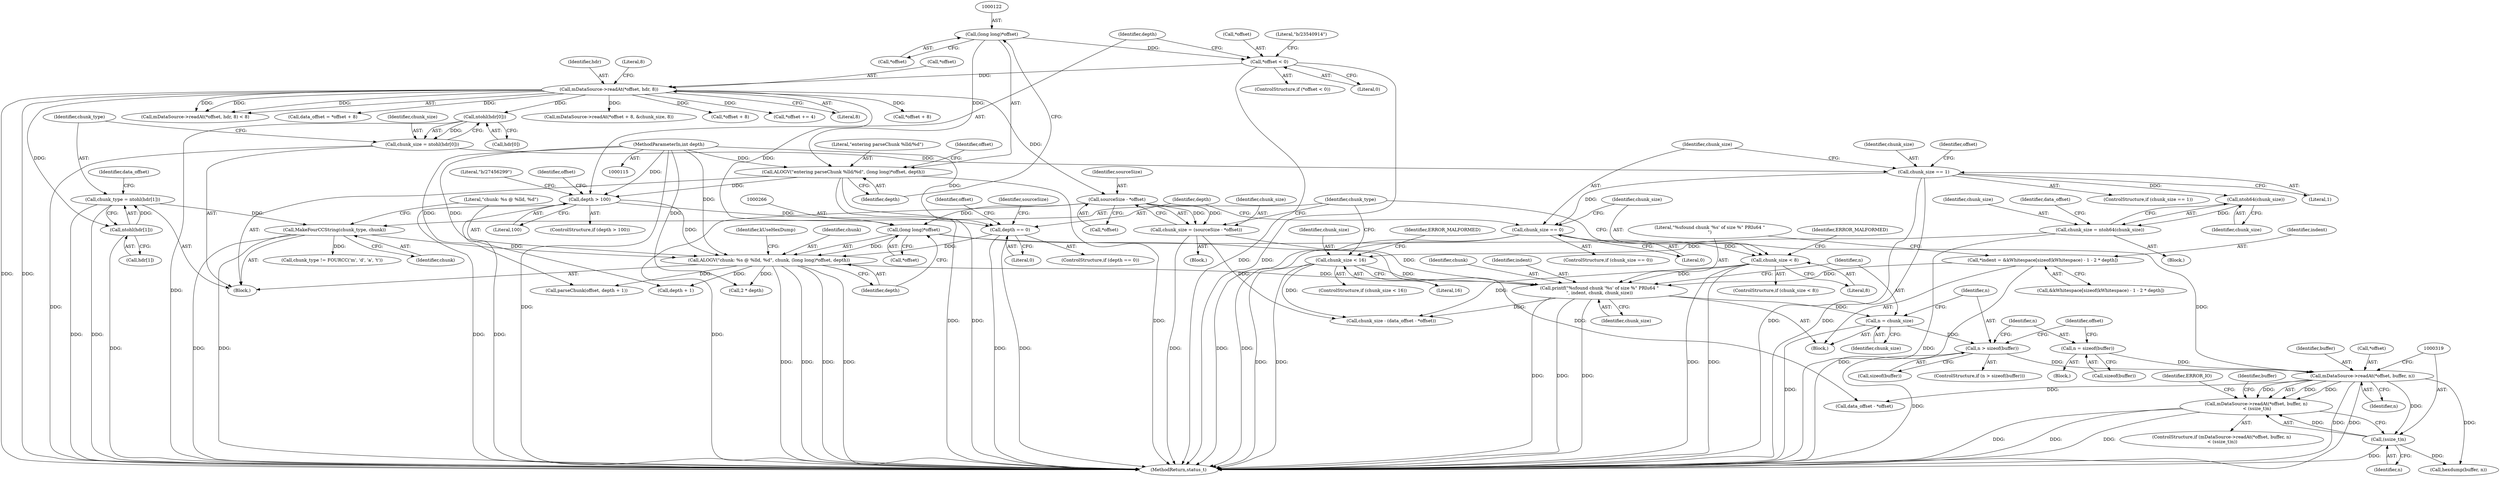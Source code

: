 digraph "0_Android_8a3a2f6ea7defe1a81bb32b3c9f3537f84749b9d@API" {
"1000312" [label="(Call,mDataSource->readAt(*offset, buffer, n)\n < (ssize_t)n)"];
"1000313" [label="(Call,mDataSource->readAt(*offset, buffer, n))"];
"1000265" [label="(Call,(long long)*offset)"];
"1000232" [label="(Call,sourceSize - *offset)"];
"1000148" [label="(Call,mDataSource->readAt(*offset, hdr, 8))"];
"1000127" [label="(Call,*offset < 0)"];
"1000121" [label="(Call,(long long)*offset)"];
"1000302" [label="(Call,n > sizeof(buffer))"];
"1000298" [label="(Call,n = chunk_size)"];
"1000291" [label="(Call,printf(\"%sfound chunk '%s' of size %\" PRIu64 \"\n\", indent, chunk, chunk_size))"];
"1000278" [label="(Call,*indent = &kWhitespace[sizeof(kWhitespace) - 1 - 2 * depth])"];
"1000262" [label="(Call,ALOGV(\"chunk: %s @ %lld, %d\", chunk, (long long)*offset, depth))"];
"1000259" [label="(Call,MakeFourCCString(chunk_type, chunk))"];
"1000165" [label="(Call,chunk_type = ntohl(hdr[1]))"];
"1000167" [label="(Call,ntohl(hdr[1]))"];
"1000218" [label="(Call,depth == 0)"];
"1000137" [label="(Call,depth > 100)"];
"1000119" [label="(Call,ALOGV(\"entering parseChunk %lld/%d\", (long long)*offset, depth))"];
"1000117" [label="(MethodParameterIn,int depth)"];
"1000252" [label="(Call,chunk_size < 8)"];
"1000213" [label="(Call,chunk_size == 0)"];
"1000179" [label="(Call,chunk_size == 1)"];
"1000158" [label="(Call,chunk_size = ntohl(hdr[0]))"];
"1000160" [label="(Call,ntohl(hdr[0]))"];
"1000205" [label="(Call,chunk_size < 16)"];
"1000197" [label="(Call,chunk_size = ntoh64(chunk_size))"];
"1000199" [label="(Call,ntoh64(chunk_size))"];
"1000230" [label="(Call,chunk_size = (sourceSize - *offset))"];
"1000307" [label="(Call,n = sizeof(buffer))"];
"1000318" [label="(Call,(ssize_t)n)"];
"1000309" [label="(Call,sizeof(buffer))"];
"1000311" [label="(ControlStructure,if (mDataSource->readAt(*offset, buffer, n)\n < (ssize_t)n))"];
"1000333" [label="(Call,data_offset - *offset)"];
"1000417" [label="(Call,parseChunk(offset, depth + 1))"];
"1000186" [label="(Call,*offset + 8)"];
"1000265" [label="(Call,(long long)*offset)"];
"1000419" [label="(Call,depth + 1)"];
"1000234" [label="(Call,*offset)"];
"1000150" [label="(Identifier,offset)"];
"1000295" [label="(Identifier,chunk_size)"];
"1000271" [label="(Identifier,kUseHexDump)"];
"1000318" [label="(Call,(ssize_t)n)"];
"1000166" [label="(Identifier,chunk_type)"];
"1000331" [label="(Call,chunk_size - (data_offset - *offset))"];
"1000181" [label="(Literal,1)"];
"1000294" [label="(Identifier,chunk)"];
"1000159" [label="(Identifier,chunk_size)"];
"1000263" [label="(Literal,\"chunk: %s @ %lld, %d\")"];
"1000254" [label="(Literal,8)"];
"1000188" [label="(Identifier,offset)"];
"1000158" [label="(Call,chunk_size = ntohl(hdr[0]))"];
"1000213" [label="(Call,chunk_size == 0)"];
"1000120" [label="(Literal,\"entering parseChunk %lld/%d\")"];
"1000251" [label="(ControlStructure,if (chunk_size < 8))"];
"1000215" [label="(Literal,0)"];
"1000179" [label="(Call,chunk_size == 1)"];
"1000207" [label="(Literal,16)"];
"1000205" [label="(Call,chunk_size < 16)"];
"1000279" [label="(Identifier,indent)"];
"1000260" [label="(Identifier,chunk_type)"];
"1000202" [label="(Identifier,data_offset)"];
"1000133" [label="(Literal,\"b/23540914\")"];
"1000139" [label="(Literal,100)"];
"1000121" [label="(Call,(long long)*offset)"];
"1000130" [label="(Literal,0)"];
"1000219" [label="(Identifier,depth)"];
"1000119" [label="(Call,ALOGV(\"entering parseChunk %lld/%d\", (long long)*offset, depth))"];
"1000278" [label="(Call,*indent = &kWhitespace[sizeof(kWhitespace) - 1 - 2 * depth])"];
"1000212" [label="(ControlStructure,if (chunk_size == 0))"];
"1000315" [label="(Identifier,offset)"];
"1000206" [label="(Identifier,chunk_size)"];
"1000168" [label="(Call,hdr[1])"];
"1000269" [label="(Identifier,depth)"];
"1000147" [label="(Call,mDataSource->readAt(*offset, hdr, 8) < 8)"];
"1000261" [label="(Identifier,chunk)"];
"1000230" [label="(Call,chunk_size = (sourceSize - *offset))"];
"1000253" [label="(Identifier,chunk_size)"];
"1000312" [label="(Call,mDataSource->readAt(*offset, buffer, n)\n < (ssize_t)n)"];
"1000292" [label="(Literal,\"%sfound chunk '%s' of size %\" PRIu64 \"\n\")"];
"1000138" [label="(Identifier,depth)"];
"1000252" [label="(Call,chunk_size < 8)"];
"1000229" [label="(Block,)"];
"1000153" [label="(Literal,8)"];
"1000173" [label="(Identifier,data_offset)"];
"1000291" [label="(Call,printf(\"%sfound chunk '%s' of size %\" PRIu64 \"\n\", indent, chunk, chunk_size))"];
"1000316" [label="(Identifier,buffer)"];
"1000262" [label="(Call,ALOGV(\"chunk: %s @ %lld, %d\", chunk, (long long)*offset, depth))"];
"1000210" [label="(Identifier,ERROR_MALFORMED)"];
"1000182" [label="(Block,)"];
"1000123" [label="(Call,*offset)"];
"1000302" [label="(Call,n > sizeof(buffer))"];
"1000172" [label="(Call,data_offset = *offset + 8)"];
"1000185" [label="(Call,mDataSource->readAt(*offset + 8, &chunk_size, 8))"];
"1000165" [label="(Call,chunk_type = ntohl(hdr[1]))"];
"1000232" [label="(Call,sourceSize - *offset)"];
"1000161" [label="(Call,hdr[0])"];
"1000257" [label="(Identifier,ERROR_MALFORMED)"];
"1000137" [label="(Call,depth > 100)"];
"1000303" [label="(Identifier,n)"];
"1000199" [label="(Call,ntoh64(chunk_size))"];
"1000204" [label="(ControlStructure,if (chunk_size < 16))"];
"1000218" [label="(Call,depth == 0)"];
"1000136" [label="(ControlStructure,if (depth > 100))"];
"1000293" [label="(Identifier,indent)"];
"1000167" [label="(Call,ntohl(hdr[1]))"];
"1000214" [label="(Identifier,chunk_size)"];
"1000314" [label="(Call,*offset)"];
"1000174" [label="(Call,*offset + 8)"];
"1000128" [label="(Call,*offset)"];
"1000324" [label="(Call,hexdump(buffer, n))"];
"1000308" [label="(Identifier,n)"];
"1000267" [label="(Call,*offset)"];
"1000298" [label="(Call,n = chunk_size)"];
"1000323" [label="(Identifier,ERROR_IO)"];
"1000149" [label="(Call,*offset)"];
"1000246" [label="(Identifier,offset)"];
"1000151" [label="(Identifier,hdr)"];
"1000272" [label="(Block,)"];
"1000280" [label="(Call,&kWhitespace[sizeof(kWhitespace) - 1 - 2 * depth])"];
"1000264" [label="(Identifier,chunk)"];
"1000129" [label="(Identifier,offset)"];
"1000313" [label="(Call,mDataSource->readAt(*offset, buffer, n))"];
"1000160" [label="(Call,ntohl(hdr[0]))"];
"1000118" [label="(Block,)"];
"1000300" [label="(Identifier,chunk_size)"];
"1000142" [label="(Literal,\"b/27456299\")"];
"1000317" [label="(Identifier,n)"];
"1000348" [label="(Call,chunk_type != FOURCC('m', 'd', 'a', 't'))"];
"1000233" [label="(Identifier,sourceSize)"];
"1000304" [label="(Call,sizeof(buffer))"];
"1000244" [label="(Call,*offset += 4)"];
"1000320" [label="(Identifier,n)"];
"1000197" [label="(Call,chunk_size = ntoh64(chunk_size))"];
"1000306" [label="(Block,)"];
"1000288" [label="(Call,2 * depth)"];
"1000152" [label="(Literal,8)"];
"1000126" [label="(ControlStructure,if (*offset < 0))"];
"1000299" [label="(Identifier,n)"];
"1000325" [label="(Identifier,buffer)"];
"1000180" [label="(Identifier,chunk_size)"];
"1000127" [label="(Call,*offset < 0)"];
"1000148" [label="(Call,mDataSource->readAt(*offset, hdr, 8))"];
"1000125" [label="(Identifier,depth)"];
"1000198" [label="(Identifier,chunk_size)"];
"1000117" [label="(MethodParameterIn,int depth)"];
"1000178" [label="(ControlStructure,if (chunk_size == 1))"];
"1000227" [label="(Identifier,sourceSize)"];
"1000220" [label="(Literal,0)"];
"1000259" [label="(Call,MakeFourCCString(chunk_type, chunk))"];
"1000307" [label="(Call,n = sizeof(buffer))"];
"1000301" [label="(ControlStructure,if (n > sizeof(buffer)))"];
"1000231" [label="(Identifier,chunk_size)"];
"1000200" [label="(Identifier,chunk_size)"];
"1000217" [label="(ControlStructure,if (depth == 0))"];
"1003903" [label="(MethodReturn,status_t)"];
"1000312" -> "1000311"  [label="AST: "];
"1000312" -> "1000318"  [label="CFG: "];
"1000313" -> "1000312"  [label="AST: "];
"1000318" -> "1000312"  [label="AST: "];
"1000323" -> "1000312"  [label="CFG: "];
"1000325" -> "1000312"  [label="CFG: "];
"1000312" -> "1003903"  [label="DDG: "];
"1000312" -> "1003903"  [label="DDG: "];
"1000312" -> "1003903"  [label="DDG: "];
"1000313" -> "1000312"  [label="DDG: "];
"1000313" -> "1000312"  [label="DDG: "];
"1000313" -> "1000312"  [label="DDG: "];
"1000318" -> "1000312"  [label="DDG: "];
"1000313" -> "1000317"  [label="CFG: "];
"1000314" -> "1000313"  [label="AST: "];
"1000316" -> "1000313"  [label="AST: "];
"1000317" -> "1000313"  [label="AST: "];
"1000319" -> "1000313"  [label="CFG: "];
"1000313" -> "1003903"  [label="DDG: "];
"1000313" -> "1003903"  [label="DDG: "];
"1000265" -> "1000313"  [label="DDG: "];
"1000302" -> "1000313"  [label="DDG: "];
"1000307" -> "1000313"  [label="DDG: "];
"1000313" -> "1000318"  [label="DDG: "];
"1000313" -> "1000324"  [label="DDG: "];
"1000313" -> "1000333"  [label="DDG: "];
"1000265" -> "1000262"  [label="AST: "];
"1000265" -> "1000267"  [label="CFG: "];
"1000266" -> "1000265"  [label="AST: "];
"1000267" -> "1000265"  [label="AST: "];
"1000269" -> "1000265"  [label="CFG: "];
"1000265" -> "1000262"  [label="DDG: "];
"1000232" -> "1000265"  [label="DDG: "];
"1000148" -> "1000265"  [label="DDG: "];
"1000265" -> "1000333"  [label="DDG: "];
"1000232" -> "1000230"  [label="AST: "];
"1000232" -> "1000234"  [label="CFG: "];
"1000233" -> "1000232"  [label="AST: "];
"1000234" -> "1000232"  [label="AST: "];
"1000230" -> "1000232"  [label="CFG: "];
"1000232" -> "1003903"  [label="DDG: "];
"1000232" -> "1000230"  [label="DDG: "];
"1000232" -> "1000230"  [label="DDG: "];
"1000148" -> "1000232"  [label="DDG: "];
"1000148" -> "1000147"  [label="AST: "];
"1000148" -> "1000152"  [label="CFG: "];
"1000149" -> "1000148"  [label="AST: "];
"1000151" -> "1000148"  [label="AST: "];
"1000152" -> "1000148"  [label="AST: "];
"1000153" -> "1000148"  [label="CFG: "];
"1000148" -> "1003903"  [label="DDG: "];
"1000148" -> "1003903"  [label="DDG: "];
"1000148" -> "1000147"  [label="DDG: "];
"1000148" -> "1000147"  [label="DDG: "];
"1000148" -> "1000147"  [label="DDG: "];
"1000127" -> "1000148"  [label="DDG: "];
"1000148" -> "1000160"  [label="DDG: "];
"1000148" -> "1000167"  [label="DDG: "];
"1000148" -> "1000172"  [label="DDG: "];
"1000148" -> "1000174"  [label="DDG: "];
"1000148" -> "1000185"  [label="DDG: "];
"1000148" -> "1000186"  [label="DDG: "];
"1000148" -> "1000244"  [label="DDG: "];
"1000127" -> "1000126"  [label="AST: "];
"1000127" -> "1000130"  [label="CFG: "];
"1000128" -> "1000127"  [label="AST: "];
"1000130" -> "1000127"  [label="AST: "];
"1000133" -> "1000127"  [label="CFG: "];
"1000138" -> "1000127"  [label="CFG: "];
"1000127" -> "1003903"  [label="DDG: "];
"1000127" -> "1003903"  [label="DDG: "];
"1000121" -> "1000127"  [label="DDG: "];
"1000121" -> "1000119"  [label="AST: "];
"1000121" -> "1000123"  [label="CFG: "];
"1000122" -> "1000121"  [label="AST: "];
"1000123" -> "1000121"  [label="AST: "];
"1000125" -> "1000121"  [label="CFG: "];
"1000121" -> "1000119"  [label="DDG: "];
"1000302" -> "1000301"  [label="AST: "];
"1000302" -> "1000304"  [label="CFG: "];
"1000303" -> "1000302"  [label="AST: "];
"1000304" -> "1000302"  [label="AST: "];
"1000308" -> "1000302"  [label="CFG: "];
"1000315" -> "1000302"  [label="CFG: "];
"1000302" -> "1003903"  [label="DDG: "];
"1000298" -> "1000302"  [label="DDG: "];
"1000298" -> "1000272"  [label="AST: "];
"1000298" -> "1000300"  [label="CFG: "];
"1000299" -> "1000298"  [label="AST: "];
"1000300" -> "1000298"  [label="AST: "];
"1000303" -> "1000298"  [label="CFG: "];
"1000298" -> "1003903"  [label="DDG: "];
"1000291" -> "1000298"  [label="DDG: "];
"1000291" -> "1000272"  [label="AST: "];
"1000291" -> "1000295"  [label="CFG: "];
"1000292" -> "1000291"  [label="AST: "];
"1000293" -> "1000291"  [label="AST: "];
"1000294" -> "1000291"  [label="AST: "];
"1000295" -> "1000291"  [label="AST: "];
"1000299" -> "1000291"  [label="CFG: "];
"1000291" -> "1003903"  [label="DDG: "];
"1000291" -> "1003903"  [label="DDG: "];
"1000291" -> "1003903"  [label="DDG: "];
"1000278" -> "1000291"  [label="DDG: "];
"1000262" -> "1000291"  [label="DDG: "];
"1000252" -> "1000291"  [label="DDG: "];
"1000205" -> "1000291"  [label="DDG: "];
"1000230" -> "1000291"  [label="DDG: "];
"1000291" -> "1000331"  [label="DDG: "];
"1000278" -> "1000272"  [label="AST: "];
"1000278" -> "1000280"  [label="CFG: "];
"1000279" -> "1000278"  [label="AST: "];
"1000280" -> "1000278"  [label="AST: "];
"1000292" -> "1000278"  [label="CFG: "];
"1000278" -> "1003903"  [label="DDG: "];
"1000262" -> "1000118"  [label="AST: "];
"1000262" -> "1000269"  [label="CFG: "];
"1000263" -> "1000262"  [label="AST: "];
"1000264" -> "1000262"  [label="AST: "];
"1000269" -> "1000262"  [label="AST: "];
"1000271" -> "1000262"  [label="CFG: "];
"1000262" -> "1003903"  [label="DDG: "];
"1000262" -> "1003903"  [label="DDG: "];
"1000262" -> "1003903"  [label="DDG: "];
"1000262" -> "1003903"  [label="DDG: "];
"1000259" -> "1000262"  [label="DDG: "];
"1000218" -> "1000262"  [label="DDG: "];
"1000137" -> "1000262"  [label="DDG: "];
"1000117" -> "1000262"  [label="DDG: "];
"1000262" -> "1000288"  [label="DDG: "];
"1000262" -> "1000417"  [label="DDG: "];
"1000262" -> "1000419"  [label="DDG: "];
"1000259" -> "1000118"  [label="AST: "];
"1000259" -> "1000261"  [label="CFG: "];
"1000260" -> "1000259"  [label="AST: "];
"1000261" -> "1000259"  [label="AST: "];
"1000263" -> "1000259"  [label="CFG: "];
"1000259" -> "1003903"  [label="DDG: "];
"1000259" -> "1003903"  [label="DDG: "];
"1000165" -> "1000259"  [label="DDG: "];
"1000259" -> "1000348"  [label="DDG: "];
"1000165" -> "1000118"  [label="AST: "];
"1000165" -> "1000167"  [label="CFG: "];
"1000166" -> "1000165"  [label="AST: "];
"1000167" -> "1000165"  [label="AST: "];
"1000173" -> "1000165"  [label="CFG: "];
"1000165" -> "1003903"  [label="DDG: "];
"1000165" -> "1003903"  [label="DDG: "];
"1000167" -> "1000165"  [label="DDG: "];
"1000167" -> "1000168"  [label="CFG: "];
"1000168" -> "1000167"  [label="AST: "];
"1000167" -> "1003903"  [label="DDG: "];
"1000218" -> "1000217"  [label="AST: "];
"1000218" -> "1000220"  [label="CFG: "];
"1000219" -> "1000218"  [label="AST: "];
"1000220" -> "1000218"  [label="AST: "];
"1000227" -> "1000218"  [label="CFG: "];
"1000246" -> "1000218"  [label="CFG: "];
"1000218" -> "1003903"  [label="DDG: "];
"1000218" -> "1003903"  [label="DDG: "];
"1000137" -> "1000218"  [label="DDG: "];
"1000117" -> "1000218"  [label="DDG: "];
"1000137" -> "1000136"  [label="AST: "];
"1000137" -> "1000139"  [label="CFG: "];
"1000138" -> "1000137"  [label="AST: "];
"1000139" -> "1000137"  [label="AST: "];
"1000142" -> "1000137"  [label="CFG: "];
"1000150" -> "1000137"  [label="CFG: "];
"1000137" -> "1003903"  [label="DDG: "];
"1000137" -> "1003903"  [label="DDG: "];
"1000119" -> "1000137"  [label="DDG: "];
"1000117" -> "1000137"  [label="DDG: "];
"1000119" -> "1000118"  [label="AST: "];
"1000119" -> "1000125"  [label="CFG: "];
"1000120" -> "1000119"  [label="AST: "];
"1000125" -> "1000119"  [label="AST: "];
"1000129" -> "1000119"  [label="CFG: "];
"1000119" -> "1003903"  [label="DDG: "];
"1000119" -> "1003903"  [label="DDG: "];
"1000119" -> "1003903"  [label="DDG: "];
"1000117" -> "1000119"  [label="DDG: "];
"1000117" -> "1000115"  [label="AST: "];
"1000117" -> "1003903"  [label="DDG: "];
"1000117" -> "1000288"  [label="DDG: "];
"1000117" -> "1000417"  [label="DDG: "];
"1000117" -> "1000419"  [label="DDG: "];
"1000252" -> "1000251"  [label="AST: "];
"1000252" -> "1000254"  [label="CFG: "];
"1000253" -> "1000252"  [label="AST: "];
"1000254" -> "1000252"  [label="AST: "];
"1000257" -> "1000252"  [label="CFG: "];
"1000260" -> "1000252"  [label="CFG: "];
"1000252" -> "1003903"  [label="DDG: "];
"1000252" -> "1003903"  [label="DDG: "];
"1000213" -> "1000252"  [label="DDG: "];
"1000252" -> "1000331"  [label="DDG: "];
"1000213" -> "1000212"  [label="AST: "];
"1000213" -> "1000215"  [label="CFG: "];
"1000214" -> "1000213"  [label="AST: "];
"1000215" -> "1000213"  [label="AST: "];
"1000219" -> "1000213"  [label="CFG: "];
"1000253" -> "1000213"  [label="CFG: "];
"1000213" -> "1003903"  [label="DDG: "];
"1000213" -> "1003903"  [label="DDG: "];
"1000179" -> "1000213"  [label="DDG: "];
"1000179" -> "1000178"  [label="AST: "];
"1000179" -> "1000181"  [label="CFG: "];
"1000180" -> "1000179"  [label="AST: "];
"1000181" -> "1000179"  [label="AST: "];
"1000188" -> "1000179"  [label="CFG: "];
"1000214" -> "1000179"  [label="CFG: "];
"1000179" -> "1003903"  [label="DDG: "];
"1000179" -> "1003903"  [label="DDG: "];
"1000158" -> "1000179"  [label="DDG: "];
"1000179" -> "1000199"  [label="DDG: "];
"1000158" -> "1000118"  [label="AST: "];
"1000158" -> "1000160"  [label="CFG: "];
"1000159" -> "1000158"  [label="AST: "];
"1000160" -> "1000158"  [label="AST: "];
"1000166" -> "1000158"  [label="CFG: "];
"1000158" -> "1003903"  [label="DDG: "];
"1000160" -> "1000158"  [label="DDG: "];
"1000160" -> "1000161"  [label="CFG: "];
"1000161" -> "1000160"  [label="AST: "];
"1000160" -> "1003903"  [label="DDG: "];
"1000205" -> "1000204"  [label="AST: "];
"1000205" -> "1000207"  [label="CFG: "];
"1000206" -> "1000205"  [label="AST: "];
"1000207" -> "1000205"  [label="AST: "];
"1000210" -> "1000205"  [label="CFG: "];
"1000260" -> "1000205"  [label="CFG: "];
"1000205" -> "1003903"  [label="DDG: "];
"1000205" -> "1003903"  [label="DDG: "];
"1000197" -> "1000205"  [label="DDG: "];
"1000205" -> "1000331"  [label="DDG: "];
"1000197" -> "1000182"  [label="AST: "];
"1000197" -> "1000199"  [label="CFG: "];
"1000198" -> "1000197"  [label="AST: "];
"1000199" -> "1000197"  [label="AST: "];
"1000202" -> "1000197"  [label="CFG: "];
"1000197" -> "1003903"  [label="DDG: "];
"1000199" -> "1000197"  [label="DDG: "];
"1000199" -> "1000200"  [label="CFG: "];
"1000200" -> "1000199"  [label="AST: "];
"1000230" -> "1000229"  [label="AST: "];
"1000231" -> "1000230"  [label="AST: "];
"1000260" -> "1000230"  [label="CFG: "];
"1000230" -> "1003903"  [label="DDG: "];
"1000230" -> "1000331"  [label="DDG: "];
"1000307" -> "1000306"  [label="AST: "];
"1000307" -> "1000309"  [label="CFG: "];
"1000308" -> "1000307"  [label="AST: "];
"1000309" -> "1000307"  [label="AST: "];
"1000315" -> "1000307"  [label="CFG: "];
"1000318" -> "1000320"  [label="CFG: "];
"1000319" -> "1000318"  [label="AST: "];
"1000320" -> "1000318"  [label="AST: "];
"1000318" -> "1003903"  [label="DDG: "];
"1000318" -> "1000324"  [label="DDG: "];
}
